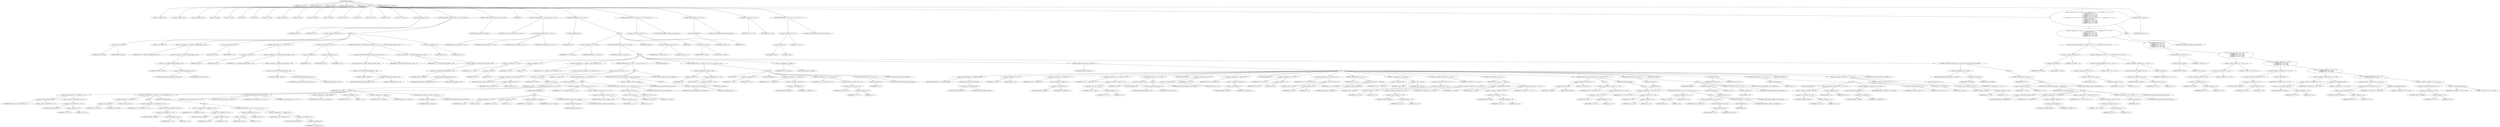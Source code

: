 digraph cache_insert {  
"1000118" [label = "(METHOD,cache_insert)" ]
"1000119" [label = "(PARAM,const char *a1)" ]
"1000120" [label = "(PARAM,_DWORD *a2)" ]
"1000121" [label = "(PARAM,__int64 a3)" ]
"1000122" [label = "(PARAM,unsigned __int64 a4)" ]
"1000123" [label = "(PARAM,int a5)" ]
"1000124" [label = "(BLOCK,,)" ]
"1000125" [label = "(LOCAL,v5: unsigned __int16)" ]
"1000126" [label = "(LOCAL,v8: unsigned __int64)" ]
"1000127" [label = "(LOCAL,v9: unsigned __int64)" ]
"1000128" [label = "(LOCAL,v10: __int64)" ]
"1000129" [label = "(LOCAL,v11: __int64)" ]
"1000130" [label = "(LOCAL,v12: int)" ]
"1000131" [label = "(LOCAL,v13: int)" ]
"1000132" [label = "(LOCAL,v14: __int64)" ]
"1000133" [label = "(LOCAL,v15: _QWORD *)" ]
"1000134" [label = "(LOCAL,v16: __int64)" ]
"1000135" [label = "(LOCAL,v17: _OWORD *)" ]
"1000136" [label = "(LOCAL,v18: __int64)" ]
"1000137" [label = "(LOCAL,v19: __int64 *)" ]
"1000138" [label = "(LOCAL,v21: bool)" ]
"1000139" [label = "(LOCAL,v22: __int64 *)" ]
"1000140" [label = "(LOCAL,v23: char *)" ]
"1000141" [label = "(LOCAL,v25: __int128 [ 4 ])" ]
"1000142" [label = "(<operator>.assignment,v5 = a5)" ]
"1000143" [label = "(IDENTIFIER,v5,v5 = a5)" ]
"1000144" [label = "(IDENTIFIER,a5,v5 = a5)" ]
"1000145" [label = "(CONTROL_STRUCTURE,if ( (a5 & 0x980) != 0 ),if ( (a5 & 0x980) != 0 ))" ]
"1000146" [label = "(<operator>.notEquals,(a5 & 0x980) != 0)" ]
"1000147" [label = "(<operator>.and,a5 & 0x980)" ]
"1000148" [label = "(IDENTIFIER,a5,a5 & 0x980)" ]
"1000149" [label = "(LITERAL,0x980,a5 & 0x980)" ]
"1000150" [label = "(LITERAL,0,(a5 & 0x980) != 0)" ]
"1000151" [label = "(BLOCK,,)" ]
"1000152" [label = "(<operator>.assignment,v8 = *(_QWORD *)(dnsmasq_daemon + 456))" ]
"1000153" [label = "(IDENTIFIER,v8,v8 = *(_QWORD *)(dnsmasq_daemon + 456))" ]
"1000154" [label = "(<operator>.indirection,*(_QWORD *)(dnsmasq_daemon + 456))" ]
"1000155" [label = "(<operator>.cast,(_QWORD *)(dnsmasq_daemon + 456))" ]
"1000156" [label = "(UNKNOWN,_QWORD *,_QWORD *)" ]
"1000157" [label = "(<operator>.addition,dnsmasq_daemon + 456)" ]
"1000158" [label = "(IDENTIFIER,dnsmasq_daemon,dnsmasq_daemon + 456)" ]
"1000159" [label = "(LITERAL,456,dnsmasq_daemon + 456)" ]
"1000160" [label = "(<operator>.assignment,v9 = a4)" ]
"1000161" [label = "(IDENTIFIER,v9,v9 = a4)" ]
"1000162" [label = "(IDENTIFIER,a4,v9 = a4)" ]
"1000163" [label = "(CONTROL_STRUCTURE,if ( v8 < a4 ),if ( v8 < a4 ))" ]
"1000164" [label = "(<operator>.lessThan,v8 < a4)" ]
"1000165" [label = "(IDENTIFIER,v8,v8 < a4)" ]
"1000166" [label = "(IDENTIFIER,a4,v8 < a4)" ]
"1000167" [label = "(<operator>.assignment,v9 = *(_QWORD *)(dnsmasq_daemon + 456))" ]
"1000168" [label = "(IDENTIFIER,v9,v9 = *(_QWORD *)(dnsmasq_daemon + 456))" ]
"1000169" [label = "(<operator>.indirection,*(_QWORD *)(dnsmasq_daemon + 456))" ]
"1000170" [label = "(<operator>.cast,(_QWORD *)(dnsmasq_daemon + 456))" ]
"1000171" [label = "(UNKNOWN,_QWORD *,_QWORD *)" ]
"1000172" [label = "(<operator>.addition,dnsmasq_daemon + 456)" ]
"1000173" [label = "(IDENTIFIER,dnsmasq_daemon,dnsmasq_daemon + 456)" ]
"1000174" [label = "(LITERAL,456,dnsmasq_daemon + 456)" ]
"1000175" [label = "(CONTROL_STRUCTURE,if ( !v8 ),if ( !v8 ))" ]
"1000176" [label = "(<operator>.logicalNot,!v8)" ]
"1000177" [label = "(IDENTIFIER,v8,!v8)" ]
"1000178" [label = "(<operator>.assignment,v9 = a4)" ]
"1000179" [label = "(IDENTIFIER,v9,v9 = a4)" ]
"1000180" [label = "(IDENTIFIER,a4,v9 = a4)" ]
"1000181" [label = "(CONTROL_STRUCTURE,if ( *(_QWORD *)(dnsmasq_daemon + 448) > v9 ),if ( *(_QWORD *)(dnsmasq_daemon + 448) > v9 ))" ]
"1000182" [label = "(<operator>.greaterThan,*(_QWORD *)(dnsmasq_daemon + 448) > v9)" ]
"1000183" [label = "(<operator>.indirection,*(_QWORD *)(dnsmasq_daemon + 448))" ]
"1000184" [label = "(<operator>.cast,(_QWORD *)(dnsmasq_daemon + 448))" ]
"1000185" [label = "(UNKNOWN,_QWORD *,_QWORD *)" ]
"1000186" [label = "(<operator>.addition,dnsmasq_daemon + 448)" ]
"1000187" [label = "(IDENTIFIER,dnsmasq_daemon,dnsmasq_daemon + 448)" ]
"1000188" [label = "(LITERAL,448,dnsmasq_daemon + 448)" ]
"1000189" [label = "(IDENTIFIER,v9,*(_QWORD *)(dnsmasq_daemon + 448) > v9)" ]
"1000190" [label = "(<operator>.assignment,v9 = *(_QWORD *)(dnsmasq_daemon + 448))" ]
"1000191" [label = "(IDENTIFIER,v9,v9 = *(_QWORD *)(dnsmasq_daemon + 448))" ]
"1000192" [label = "(<operator>.indirection,*(_QWORD *)(dnsmasq_daemon + 448))" ]
"1000193" [label = "(<operator>.cast,(_QWORD *)(dnsmasq_daemon + 448))" ]
"1000194" [label = "(UNKNOWN,_QWORD *,_QWORD *)" ]
"1000195" [label = "(<operator>.addition,dnsmasq_daemon + 448)" ]
"1000196" [label = "(IDENTIFIER,dnsmasq_daemon,dnsmasq_daemon + 448)" ]
"1000197" [label = "(LITERAL,448,dnsmasq_daemon + 448)" ]
"1000198" [label = "(<operator>.assignment,a4 = v9)" ]
"1000199" [label = "(IDENTIFIER,a4,a4 = v9)" ]
"1000200" [label = "(IDENTIFIER,v9,a4 = v9)" ]
"1000201" [label = "(CONTROL_STRUCTURE,if ( insert_error ),if ( insert_error ))" ]
"1000202" [label = "(IDENTIFIER,insert_error,if ( insert_error ))" ]
"1000203" [label = "(IDENTIFIER,L,)" ]
"1000204" [label = "(<operator>.assignment,v10 = cache_scan_free(a1, a2, a3, v5))" ]
"1000205" [label = "(IDENTIFIER,v10,v10 = cache_scan_free(a1, a2, a3, v5))" ]
"1000206" [label = "(cache_scan_free,cache_scan_free(a1, a2, a3, v5))" ]
"1000207" [label = "(IDENTIFIER,a1,cache_scan_free(a1, a2, a3, v5))" ]
"1000208" [label = "(IDENTIFIER,a2,cache_scan_free(a1, a2, a3, v5))" ]
"1000209" [label = "(IDENTIFIER,a3,cache_scan_free(a1, a2, a3, v5))" ]
"1000210" [label = "(IDENTIFIER,v5,cache_scan_free(a1, a2, a3, v5))" ]
"1000211" [label = "(CONTROL_STRUCTURE,if ( !v10 ),if ( !v10 ))" ]
"1000212" [label = "(<operator>.logicalNot,!v10)" ]
"1000213" [label = "(IDENTIFIER,v10,!v10)" ]
"1000214" [label = "(BLOCK,,)" ]
"1000215" [label = "(<operator>.assignment,v11 = cache_tail)" ]
"1000216" [label = "(IDENTIFIER,v11,v11 = cache_tail)" ]
"1000217" [label = "(IDENTIFIER,cache_tail,v11 = cache_tail)" ]
"1000218" [label = "(CONTROL_STRUCTURE,if ( cache_tail ),if ( cache_tail ))" ]
"1000219" [label = "(IDENTIFIER,cache_tail,if ( cache_tail ))" ]
"1000220" [label = "(BLOCK,,)" ]
"1000221" [label = "(<operator>.assignment,v12 = v5 & 4)" ]
"1000222" [label = "(IDENTIFIER,v12,v12 = v5 & 4)" ]
"1000223" [label = "(<operator>.and,v5 & 4)" ]
"1000224" [label = "(IDENTIFIER,v5,v5 & 4)" ]
"1000225" [label = "(LITERAL,4,v5 & 4)" ]
"1000226" [label = "(<operator>.assignment,v13 = 0)" ]
"1000227" [label = "(IDENTIFIER,v13,v13 = 0)" ]
"1000228" [label = "(LITERAL,0,v13 = 0)" ]
"1000229" [label = "(<operator>.assignment,v14 = *(unsigned __int16 *)(cache_tail + 52))" ]
"1000230" [label = "(IDENTIFIER,v14,v14 = *(unsigned __int16 *)(cache_tail + 52))" ]
"1000231" [label = "(<operator>.indirection,*(unsigned __int16 *)(cache_tail + 52))" ]
"1000232" [label = "(<operator>.cast,(unsigned __int16 *)(cache_tail + 52))" ]
"1000233" [label = "(UNKNOWN,unsigned __int16 *,unsigned __int16 *)" ]
"1000234" [label = "(<operator>.addition,cache_tail + 52)" ]
"1000235" [label = "(IDENTIFIER,cache_tail,cache_tail + 52)" ]
"1000236" [label = "(LITERAL,52,cache_tail + 52)" ]
"1000237" [label = "(CONTROL_STRUCTURE,if ( (v14 & 0xC) != 0 ),if ( (v14 & 0xC) != 0 ))" ]
"1000238" [label = "(<operator>.notEquals,(v14 & 0xC) != 0)" ]
"1000239" [label = "(<operator>.and,v14 & 0xC)" ]
"1000240" [label = "(IDENTIFIER,v14,v14 & 0xC)" ]
"1000241" [label = "(LITERAL,0xC,v14 & 0xC)" ]
"1000242" [label = "(LITERAL,0,(v14 & 0xC) != 0)" ]
"1000243" [label = "(BLOCK,,)" ]
"1000244" [label = "(CONTROL_STRUCTURE,while ( !v13 ),while ( !v13 ))" ]
"1000245" [label = "(<operator>.logicalNot,!v13)" ]
"1000246" [label = "(IDENTIFIER,v13,!v13)" ]
"1000247" [label = "(BLOCK,,)" ]
"1000248" [label = "(CONTROL_STRUCTURE,if ( v12 ),if ( v12 ))" ]
"1000249" [label = "(IDENTIFIER,v12,if ( v12 ))" ]
"1000250" [label = "(BLOCK,,)" ]
"1000251" [label = "(<operator>.assignment,v25[0] = *(_OWORD *)(v11 + 24))" ]
"1000252" [label = "(<operator>.indirectIndexAccess,v25[0])" ]
"1000253" [label = "(IDENTIFIER,v25,v25[0] = *(_OWORD *)(v11 + 24))" ]
"1000254" [label = "(LITERAL,0,v25[0] = *(_OWORD *)(v11 + 24))" ]
"1000255" [label = "(<operator>.indirection,*(_OWORD *)(v11 + 24))" ]
"1000256" [label = "(<operator>.cast,(_OWORD *)(v11 + 24))" ]
"1000257" [label = "(UNKNOWN,_OWORD *,_OWORD *)" ]
"1000258" [label = "(<operator>.addition,v11 + 24)" ]
"1000259" [label = "(IDENTIFIER,v11,v11 + 24)" ]
"1000260" [label = "(LITERAL,24,v11 + 24)" ]
"1000261" [label = "(CONTROL_STRUCTURE,if ( (v14 & 0x200) != 0 ),if ( (v14 & 0x200) != 0 ))" ]
"1000262" [label = "(<operator>.notEquals,(v14 & 0x200) != 0)" ]
"1000263" [label = "(<operator>.and,v14 & 0x200)" ]
"1000264" [label = "(IDENTIFIER,v14,v14 & 0x200)" ]
"1000265" [label = "(LITERAL,0x200,v14 & 0x200)" ]
"1000266" [label = "(LITERAL,0,(v14 & 0x200) != 0)" ]
"1000267" [label = "(BLOCK,,)" ]
"1000268" [label = "(<operator>.assignment,v15 = *(_QWORD **)(v11 + 56))" ]
"1000269" [label = "(IDENTIFIER,v15,v15 = *(_QWORD **)(v11 + 56))" ]
"1000270" [label = "(<operator>.indirection,*(_QWORD **)(v11 + 56))" ]
"1000271" [label = "(<operator>.cast,(_QWORD **)(v11 + 56))" ]
"1000272" [label = "(UNKNOWN,_QWORD **,_QWORD **)" ]
"1000273" [label = "(<operator>.addition,v11 + 56)" ]
"1000274" [label = "(IDENTIFIER,v11,v11 + 56)" ]
"1000275" [label = "(LITERAL,56,v11 + 56)" ]
"1000276" [label = "(CONTROL_STRUCTURE,else,else)" ]
"1000277" [label = "(BLOCK,,)" ]
"1000278" [label = "(<operator>.assignment,v15 = (_QWORD *)(v11 + 56))" ]
"1000279" [label = "(IDENTIFIER,v15,v15 = (_QWORD *)(v11 + 56))" ]
"1000280" [label = "(<operator>.cast,(_QWORD *)(v11 + 56))" ]
"1000281" [label = "(UNKNOWN,_QWORD *,_QWORD *)" ]
"1000282" [label = "(<operator>.addition,v11 + 56)" ]
"1000283" [label = "(IDENTIFIER,v11,v11 + 56)" ]
"1000284" [label = "(LITERAL,56,v11 + 56)" ]
"1000285" [label = "(CONTROL_STRUCTURE,if ( (v14 & 2) != 0 ),if ( (v14 & 2) != 0 ))" ]
"1000286" [label = "(<operator>.notEquals,(v14 & 2) != 0)" ]
"1000287" [label = "(<operator>.and,v14 & 2)" ]
"1000288" [label = "(IDENTIFIER,v14,v14 & 2)" ]
"1000289" [label = "(LITERAL,2,v14 & 2)" ]
"1000290" [label = "(LITERAL,0,(v14 & 2) != 0)" ]
"1000291" [label = "(<operator>.assignment,v15 = (_QWORD *)*v15)" ]
"1000292" [label = "(IDENTIFIER,v15,v15 = (_QWORD *)*v15)" ]
"1000293" [label = "(<operator>.cast,(_QWORD *)*v15)" ]
"1000294" [label = "(UNKNOWN,_QWORD *,_QWORD *)" ]
"1000295" [label = "(<operator>.indirection,*v15)" ]
"1000296" [label = "(IDENTIFIER,v15,(_QWORD *)*v15)" ]
"1000297" [label = "(cache_scan_free,cache_scan_free(v15, v25, a3, v14))" ]
"1000298" [label = "(IDENTIFIER,v15,cache_scan_free(v15, v25, a3, v14))" ]
"1000299" [label = "(IDENTIFIER,v25,cache_scan_free(v15, v25, a3, v14))" ]
"1000300" [label = "(IDENTIFIER,a3,cache_scan_free(v15, v25, a3, v14))" ]
"1000301" [label = "(IDENTIFIER,v14,cache_scan_free(v15, v25, a3, v14))" ]
"1000302" [label = "(<operator>.preIncrement,++cache_live_freed)" ]
"1000303" [label = "(IDENTIFIER,cache_live_freed,++cache_live_freed)" ]
"1000304" [label = "(<operator>.assignment,v13 = 1)" ]
"1000305" [label = "(IDENTIFIER,v13,v13 = 1)" ]
"1000306" [label = "(LITERAL,1,v13 = 1)" ]
"1000307" [label = "(<operator>.assignment,v11 = cache_tail)" ]
"1000308" [label = "(IDENTIFIER,v11,v11 = cache_tail)" ]
"1000309" [label = "(IDENTIFIER,cache_tail,v11 = cache_tail)" ]
"1000310" [label = "(CONTROL_STRUCTURE,if ( !cache_tail ),if ( !cache_tail ))" ]
"1000311" [label = "(<operator>.logicalNot,!cache_tail)" ]
"1000312" [label = "(IDENTIFIER,cache_tail,!cache_tail)" ]
"1000313" [label = "(CONTROL_STRUCTURE,goto LABEL_44;,goto LABEL_44;)" ]
"1000314" [label = "(CONTROL_STRUCTURE,else,else)" ]
"1000315" [label = "(BLOCK,,)" ]
"1000316" [label = "(<operator>.assignment,v13 = 0)" ]
"1000317" [label = "(IDENTIFIER,v13,v13 = 0)" ]
"1000318" [label = "(LITERAL,0,v13 = 0)" ]
"1000319" [label = "(<operator>.assignment,v12 = 1)" ]
"1000320" [label = "(IDENTIFIER,v12,v12 = 1)" ]
"1000321" [label = "(LITERAL,1,v12 = 1)" ]
"1000322" [label = "(<operator>.assignment,v11 = cache_tail)" ]
"1000323" [label = "(IDENTIFIER,v11,v11 = cache_tail)" ]
"1000324" [label = "(IDENTIFIER,cache_tail,v11 = cache_tail)" ]
"1000325" [label = "(CONTROL_STRUCTURE,if ( !cache_tail ),if ( !cache_tail ))" ]
"1000326" [label = "(<operator>.logicalNot,!cache_tail)" ]
"1000327" [label = "(IDENTIFIER,cache_tail,!cache_tail)" ]
"1000328" [label = "(CONTROL_STRUCTURE,goto LABEL_44;,goto LABEL_44;)" ]
"1000329" [label = "(<operator>.assignment,v14 = *(unsigned __int16 *)(v11 + 52))" ]
"1000330" [label = "(IDENTIFIER,v14,v14 = *(unsigned __int16 *)(v11 + 52))" ]
"1000331" [label = "(<operator>.indirection,*(unsigned __int16 *)(v11 + 52))" ]
"1000332" [label = "(<operator>.cast,(unsigned __int16 *)(v11 + 52))" ]
"1000333" [label = "(UNKNOWN,unsigned __int16 *,unsigned __int16 *)" ]
"1000334" [label = "(<operator>.addition,v11 + 52)" ]
"1000335" [label = "(IDENTIFIER,v11,v11 + 52)" ]
"1000336" [label = "(LITERAL,52,v11 + 52)" ]
"1000337" [label = "(CONTROL_STRUCTURE,if ( (v14 & 0xC) == 0 ),if ( (v14 & 0xC) == 0 ))" ]
"1000338" [label = "(<operator>.equals,(v14 & 0xC) == 0)" ]
"1000339" [label = "(<operator>.and,v14 & 0xC)" ]
"1000340" [label = "(IDENTIFIER,v14,v14 & 0xC)" ]
"1000341" [label = "(LITERAL,0xC,v14 & 0xC)" ]
"1000342" [label = "(LITERAL,0,(v14 & 0xC) == 0)" ]
"1000343" [label = "(CONTROL_STRUCTURE,goto LABEL_37;,goto LABEL_37;)" ]
"1000344" [label = "(CONTROL_STRUCTURE,if ( !cache_insert_warned ),if ( !cache_insert_warned ))" ]
"1000345" [label = "(<operator>.logicalNot,!cache_insert_warned)" ]
"1000346" [label = "(IDENTIFIER,cache_insert_warned,!cache_insert_warned)" ]
"1000347" [label = "(BLOCK,,)" ]
"1000348" [label = "(<operator>.assignment,cache_insert_warned = 1)" ]
"1000349" [label = "(IDENTIFIER,cache_insert_warned,cache_insert_warned = 1)" ]
"1000350" [label = "(LITERAL,1,cache_insert_warned = 1)" ]
"1000351" [label = "(CONTROL_STRUCTURE,goto LABEL_44;,goto LABEL_44;)" ]
"1000352" [label = "(JUMP_TARGET,LABEL_37)" ]
"1000353" [label = "(CONTROL_STRUCTURE,if ( !a1 || strlen(a1) < 0x32 ),if ( !a1 || strlen(a1) < 0x32 ))" ]
"1000354" [label = "(<operator>.logicalOr,!a1 || strlen(a1) < 0x32)" ]
"1000355" [label = "(<operator>.logicalNot,!a1)" ]
"1000356" [label = "(IDENTIFIER,a1,!a1)" ]
"1000357" [label = "(<operator>.lessThan,strlen(a1) < 0x32)" ]
"1000358" [label = "(strlen,strlen(a1))" ]
"1000359" [label = "(IDENTIFIER,a1,strlen(a1))" ]
"1000360" [label = "(LITERAL,0x32,strlen(a1) < 0x32)" ]
"1000361" [label = "(BLOCK,,)" ]
"1000362" [label = "(IDENTIFIER,L,)" ]
"1000363" [label = "(<operator>.assignment,v17 = a2)" ]
"1000364" [label = "(IDENTIFIER,v17,v17 = a2)" ]
"1000365" [label = "(IDENTIFIER,a2,v17 = a2)" ]
"1000366" [label = "(JUMP_TARGET,LABEL_48)" ]
"1000367" [label = "(<operator>.assignment,v18 = *(_QWORD *)v11)" ]
"1000368" [label = "(IDENTIFIER,v18,v18 = *(_QWORD *)v11)" ]
"1000369" [label = "(<operator>.indirection,*(_QWORD *)v11)" ]
"1000370" [label = "(<operator>.cast,(_QWORD *)v11)" ]
"1000371" [label = "(UNKNOWN,_QWORD *,_QWORD *)" ]
"1000372" [label = "(IDENTIFIER,v11,(_QWORD *)v11)" ]
"1000373" [label = "(<operator>.assignment,v19 = *(__int64 **)(v11 + 8))" ]
"1000374" [label = "(IDENTIFIER,v19,v19 = *(__int64 **)(v11 + 8))" ]
"1000375" [label = "(<operator>.indirection,*(__int64 **)(v11 + 8))" ]
"1000376" [label = "(<operator>.cast,(__int64 **)(v11 + 8))" ]
"1000377" [label = "(UNKNOWN,__int64 **,__int64 **)" ]
"1000378" [label = "(<operator>.addition,v11 + 8)" ]
"1000379" [label = "(IDENTIFIER,v11,v11 + 8)" ]
"1000380" [label = "(LITERAL,8,v11 + 8)" ]
"1000381" [label = "(CONTROL_STRUCTURE,if ( !v19 ),if ( !v19 ))" ]
"1000382" [label = "(<operator>.logicalNot,!v19)" ]
"1000383" [label = "(IDENTIFIER,v19,!v19)" ]
"1000384" [label = "(CONTROL_STRUCTURE,goto LABEL_41;,goto LABEL_41;)" ]
"1000385" [label = "(CONTROL_STRUCTURE,goto LABEL_49;,goto LABEL_49;)" ]
"1000386" [label = "(<operator>.assignment,v16 = big_free)" ]
"1000387" [label = "(IDENTIFIER,v16,v16 = big_free)" ]
"1000388" [label = "(IDENTIFIER,big_free,v16 = big_free)" ]
"1000389" [label = "(CONTROL_STRUCTURE,if ( big_free ),if ( big_free ))" ]
"1000390" [label = "(IDENTIFIER,big_free,if ( big_free ))" ]
"1000391" [label = "(BLOCK,,)" ]
"1000392" [label = "(<operator>.assignment,big_free = *(_QWORD *)big_free)" ]
"1000393" [label = "(IDENTIFIER,big_free,big_free = *(_QWORD *)big_free)" ]
"1000394" [label = "(<operator>.indirection,*(_QWORD *)big_free)" ]
"1000395" [label = "(<operator>.cast,(_QWORD *)big_free)" ]
"1000396" [label = "(UNKNOWN,_QWORD *,_QWORD *)" ]
"1000397" [label = "(IDENTIFIER,big_free,(_QWORD *)big_free)" ]
"1000398" [label = "(<operator>.assignment,v17 = a2)" ]
"1000399" [label = "(IDENTIFIER,v17,v17 = a2)" ]
"1000400" [label = "(IDENTIFIER,a2,v17 = a2)" ]
"1000401" [label = "(<operator>.assignment,v18 = *(_QWORD *)v11)" ]
"1000402" [label = "(IDENTIFIER,v18,v18 = *(_QWORD *)v11)" ]
"1000403" [label = "(<operator>.indirection,*(_QWORD *)v11)" ]
"1000404" [label = "(<operator>.cast,(_QWORD *)v11)" ]
"1000405" [label = "(UNKNOWN,_QWORD *,_QWORD *)" ]
"1000406" [label = "(IDENTIFIER,v11,(_QWORD *)v11)" ]
"1000407" [label = "(<operator>.assignment,v19 = *(__int64 **)(v11 + 8))" ]
"1000408" [label = "(IDENTIFIER,v19,v19 = *(__int64 **)(v11 + 8))" ]
"1000409" [label = "(<operator>.indirection,*(__int64 **)(v11 + 8))" ]
"1000410" [label = "(<operator>.cast,(__int64 **)(v11 + 8))" ]
"1000411" [label = "(UNKNOWN,__int64 **,__int64 **)" ]
"1000412" [label = "(<operator>.addition,v11 + 8)" ]
"1000413" [label = "(IDENTIFIER,v11,v11 + 8)" ]
"1000414" [label = "(LITERAL,8,v11 + 8)" ]
"1000415" [label = "(CONTROL_STRUCTURE,if ( !v19 ),if ( !v19 ))" ]
"1000416" [label = "(<operator>.logicalNot,!v19)" ]
"1000417" [label = "(IDENTIFIER,v19,!v19)" ]
"1000418" [label = "(BLOCK,,)" ]
"1000419" [label = "(JUMP_TARGET,LABEL_41)" ]
"1000420" [label = "(<operator>.assignment,cache_head = v18)" ]
"1000421" [label = "(IDENTIFIER,cache_head,cache_head = v18)" ]
"1000422" [label = "(IDENTIFIER,v18,cache_head = v18)" ]
"1000423" [label = "(CONTROL_STRUCTURE,goto LABEL_50;,goto LABEL_50;)" ]
"1000424" [label = "(JUMP_TARGET,LABEL_49)" ]
"1000425" [label = "(<operator>.assignment,*v19 = v18)" ]
"1000426" [label = "(<operator>.indirection,*v19)" ]
"1000427" [label = "(IDENTIFIER,v19,*v19 = v18)" ]
"1000428" [label = "(IDENTIFIER,v18,*v19 = v18)" ]
"1000429" [label = "(<operator>.assignment,v18 = *(_QWORD *)v11)" ]
"1000430" [label = "(IDENTIFIER,v18,v18 = *(_QWORD *)v11)" ]
"1000431" [label = "(<operator>.indirection,*(_QWORD *)v11)" ]
"1000432" [label = "(<operator>.cast,(_QWORD *)v11)" ]
"1000433" [label = "(UNKNOWN,_QWORD *,_QWORD *)" ]
"1000434" [label = "(IDENTIFIER,v11,(_QWORD *)v11)" ]
"1000435" [label = "(JUMP_TARGET,LABEL_50)" ]
"1000436" [label = "(<operator>.assignment,v21 = v18 == 0)" ]
"1000437" [label = "(IDENTIFIER,v21,v21 = v18 == 0)" ]
"1000438" [label = "(<operator>.equals,v18 == 0)" ]
"1000439" [label = "(IDENTIFIER,v18,v18 == 0)" ]
"1000440" [label = "(LITERAL,0,v18 == 0)" ]
"1000441" [label = "(<operator>.assignment,v22 = (__int64 *)(v18 + 8))" ]
"1000442" [label = "(IDENTIFIER,v22,v22 = (__int64 *)(v18 + 8))" ]
"1000443" [label = "(<operator>.cast,(__int64 *)(v18 + 8))" ]
"1000444" [label = "(UNKNOWN,__int64 *,__int64 *)" ]
"1000445" [label = "(<operator>.addition,v18 + 8)" ]
"1000446" [label = "(IDENTIFIER,v18,v18 + 8)" ]
"1000447" [label = "(LITERAL,8,v18 + 8)" ]
"1000448" [label = "(CONTROL_STRUCTURE,if ( v21 ),if ( v21 ))" ]
"1000449" [label = "(IDENTIFIER,v21,if ( v21 ))" ]
"1000450" [label = "(<operator>.assignment,v22 = &cache_tail)" ]
"1000451" [label = "(IDENTIFIER,v22,v22 = &cache_tail)" ]
"1000452" [label = "(<operator>.addressOf,&cache_tail)" ]
"1000453" [label = "(IDENTIFIER,cache_tail,v22 = &cache_tail)" ]
"1000454" [label = "(<operator>.assignment,*v22 = (__int64)v19)" ]
"1000455" [label = "(<operator>.indirection,*v22)" ]
"1000456" [label = "(IDENTIFIER,v22,*v22 = (__int64)v19)" ]
"1000457" [label = "(<operator>.cast,(__int64)v19)" ]
"1000458" [label = "(UNKNOWN,__int64,__int64)" ]
"1000459" [label = "(IDENTIFIER,v19,(__int64)v19)" ]
"1000460" [label = "(<operator>.assignment,*(_WORD *)(v11 + 52) = v5)" ]
"1000461" [label = "(<operator>.indirection,*(_WORD *)(v11 + 52))" ]
"1000462" [label = "(<operator>.cast,(_WORD *)(v11 + 52))" ]
"1000463" [label = "(UNKNOWN,_WORD *,_WORD *)" ]
"1000464" [label = "(<operator>.addition,v11 + 52)" ]
"1000465" [label = "(IDENTIFIER,v11,v11 + 52)" ]
"1000466" [label = "(LITERAL,52,v11 + 52)" ]
"1000467" [label = "(IDENTIFIER,v5,*(_WORD *)(v11 + 52) = v5)" ]
"1000468" [label = "(CONTROL_STRUCTURE,if ( v16 ),if ( v16 ))" ]
"1000469" [label = "(IDENTIFIER,v16,if ( v16 ))" ]
"1000470" [label = "(BLOCK,,)" ]
"1000471" [label = "(<operator>.assignment,*(_QWORD *)(v11 + 56) = v16)" ]
"1000472" [label = "(<operator>.indirection,*(_QWORD *)(v11 + 56))" ]
"1000473" [label = "(<operator>.cast,(_QWORD *)(v11 + 56))" ]
"1000474" [label = "(UNKNOWN,_QWORD *,_QWORD *)" ]
"1000475" [label = "(<operator>.addition,v11 + 56)" ]
"1000476" [label = "(IDENTIFIER,v11,v11 + 56)" ]
"1000477" [label = "(LITERAL,56,v11 + 56)" ]
"1000478" [label = "(IDENTIFIER,v16,*(_QWORD *)(v11 + 56) = v16)" ]
"1000479" [label = "(<operators>.assignmentOr,v5 |= 0x200u)" ]
"1000480" [label = "(IDENTIFIER,v5,v5 |= 0x200u)" ]
"1000481" [label = "(LITERAL,0x200u,v5 |= 0x200u)" ]
"1000482" [label = "(<operator>.assignment,*(_WORD *)(v11 + 52) = v5)" ]
"1000483" [label = "(<operator>.indirection,*(_WORD *)(v11 + 52))" ]
"1000484" [label = "(<operator>.cast,(_WORD *)(v11 + 52))" ]
"1000485" [label = "(UNKNOWN,_WORD *,_WORD *)" ]
"1000486" [label = "(<operator>.addition,v11 + 52)" ]
"1000487" [label = "(IDENTIFIER,v11,v11 + 52)" ]
"1000488" [label = "(LITERAL,52,v11 + 52)" ]
"1000489" [label = "(IDENTIFIER,v5,*(_WORD *)(v11 + 52) = v5)" ]
"1000490" [label = "(CONTROL_STRUCTURE,if ( (v5 & 0x200) != 0 ),if ( (v5 & 0x200) != 0 ))" ]
"1000491" [label = "(<operator>.notEquals,(v5 & 0x200) != 0)" ]
"1000492" [label = "(<operator>.and,v5 & 0x200)" ]
"1000493" [label = "(IDENTIFIER,v5,v5 & 0x200)" ]
"1000494" [label = "(LITERAL,0x200,v5 & 0x200)" ]
"1000495" [label = "(LITERAL,0,(v5 & 0x200) != 0)" ]
"1000496" [label = "(BLOCK,,)" ]
"1000497" [label = "(<operator>.assignment,v23 = *(char **)(v11 + 56))" ]
"1000498" [label = "(IDENTIFIER,v23,v23 = *(char **)(v11 + 56))" ]
"1000499" [label = "(<operator>.indirection,*(char **)(v11 + 56))" ]
"1000500" [label = "(<operator>.cast,(char **)(v11 + 56))" ]
"1000501" [label = "(UNKNOWN,char **,char **)" ]
"1000502" [label = "(<operator>.addition,v11 + 56)" ]
"1000503" [label = "(IDENTIFIER,v11,v11 + 56)" ]
"1000504" [label = "(LITERAL,56,v11 + 56)" ]
"1000505" [label = "(CONTROL_STRUCTURE,else,else)" ]
"1000506" [label = "(BLOCK,,)" ]
"1000507" [label = "(<operator>.assignment,v23 = (char *)(v11 + 56))" ]
"1000508" [label = "(IDENTIFIER,v23,v23 = (char *)(v11 + 56))" ]
"1000509" [label = "(<operator>.cast,(char *)(v11 + 56))" ]
"1000510" [label = "(UNKNOWN,char *,char *)" ]
"1000511" [label = "(<operator>.addition,v11 + 56)" ]
"1000512" [label = "(IDENTIFIER,v11,v11 + 56)" ]
"1000513" [label = "(LITERAL,56,v11 + 56)" ]
"1000514" [label = "(CONTROL_STRUCTURE,if ( (v5 & 2) != 0 ),if ( (v5 & 2) != 0 ))" ]
"1000515" [label = "(<operator>.notEquals,(v5 & 2) != 0)" ]
"1000516" [label = "(<operator>.and,v5 & 2)" ]
"1000517" [label = "(IDENTIFIER,v5,v5 & 2)" ]
"1000518" [label = "(LITERAL,2,v5 & 2)" ]
"1000519" [label = "(LITERAL,0,(v5 & 2) != 0)" ]
"1000520" [label = "(BLOCK,,)" ]
"1000521" [label = "(<operator>.assignment,v23 = *(char **)v23)" ]
"1000522" [label = "(IDENTIFIER,v23,v23 = *(char **)v23)" ]
"1000523" [label = "(<operator>.indirection,*(char **)v23)" ]
"1000524" [label = "(<operator>.cast,(char **)v23)" ]
"1000525" [label = "(UNKNOWN,char **,char **)" ]
"1000526" [label = "(IDENTIFIER,v23,(char **)v23)" ]
"1000527" [label = "(CONTROL_STRUCTURE,if ( !a1 ),if ( !a1 ))" ]
"1000528" [label = "(<operator>.logicalNot,!a1)" ]
"1000529" [label = "(IDENTIFIER,a1,!a1)" ]
"1000530" [label = "(CONTROL_STRUCTURE,goto LABEL_57;,goto LABEL_57;)" ]
"1000531" [label = "(CONTROL_STRUCTURE,goto LABEL_61;,goto LABEL_61;)" ]
"1000532" [label = "(CONTROL_STRUCTURE,if ( !a1 ),if ( !a1 ))" ]
"1000533" [label = "(<operator>.logicalNot,!a1)" ]
"1000534" [label = "(IDENTIFIER,a1,!a1)" ]
"1000535" [label = "(BLOCK,,)" ]
"1000536" [label = "(JUMP_TARGET,LABEL_57)" ]
"1000537" [label = "(<operator>.assignment,*v23 = 0)" ]
"1000538" [label = "(<operator>.indirection,*v23)" ]
"1000539" [label = "(IDENTIFIER,v23,*v23 = 0)" ]
"1000540" [label = "(LITERAL,0,*v23 = 0)" ]
"1000541" [label = "(CONTROL_STRUCTURE,if ( !v17 ),if ( !v17 ))" ]
"1000542" [label = "(<operator>.logicalNot,!v17)" ]
"1000543" [label = "(IDENTIFIER,v17,!v17)" ]
"1000544" [label = "(CONTROL_STRUCTURE,goto LABEL_63;,goto LABEL_63;)" ]
"1000545" [label = "(CONTROL_STRUCTURE,goto LABEL_62;,goto LABEL_62;)" ]
"1000546" [label = "(JUMP_TARGET,LABEL_61)" ]
"1000547" [label = "(strcpy,strcpy(v23, a1))" ]
"1000548" [label = "(IDENTIFIER,v23,strcpy(v23, a1))" ]
"1000549" [label = "(IDENTIFIER,a1,strcpy(v23, a1))" ]
"1000550" [label = "(CONTROL_STRUCTURE,if ( !v17 ),if ( !v17 ))" ]
"1000551" [label = "(<operator>.logicalNot,!v17)" ]
"1000552" [label = "(IDENTIFIER,v17,!v17)" ]
"1000553" [label = "(BLOCK,,)" ]
"1000554" [label = "(JUMP_TARGET,LABEL_63)" ]
"1000555" [label = "(<operator>.assignment,*(_QWORD *)(v11 + 40) = a3 + a4)" ]
"1000556" [label = "(<operator>.indirection,*(_QWORD *)(v11 + 40))" ]
"1000557" [label = "(<operator>.cast,(_QWORD *)(v11 + 40))" ]
"1000558" [label = "(UNKNOWN,_QWORD *,_QWORD *)" ]
"1000559" [label = "(<operator>.addition,v11 + 40)" ]
"1000560" [label = "(IDENTIFIER,v11,v11 + 40)" ]
"1000561" [label = "(LITERAL,40,v11 + 40)" ]
"1000562" [label = "(<operator>.addition,a3 + a4)" ]
"1000563" [label = "(IDENTIFIER,a3,a3 + a4)" ]
"1000564" [label = "(IDENTIFIER,a4,a3 + a4)" ]
"1000565" [label = "(<operator>.assignment,*(_QWORD *)v11 = new_chain)" ]
"1000566" [label = "(<operator>.indirection,*(_QWORD *)v11)" ]
"1000567" [label = "(<operator>.cast,(_QWORD *)v11)" ]
"1000568" [label = "(UNKNOWN,_QWORD *,_QWORD *)" ]
"1000569" [label = "(IDENTIFIER,v11,(_QWORD *)v11)" ]
"1000570" [label = "(IDENTIFIER,new_chain,*(_QWORD *)v11 = new_chain)" ]
"1000571" [label = "(<operator>.assignment,new_chain = v11)" ]
"1000572" [label = "(IDENTIFIER,new_chain,new_chain = v11)" ]
"1000573" [label = "(IDENTIFIER,v11,new_chain = v11)" ]
"1000574" [label = "(RETURN,return v11;,return v11;)" ]
"1000575" [label = "(IDENTIFIER,v11,return v11;)" ]
"1000576" [label = "(JUMP_TARGET,LABEL_62)" ]
"1000577" [label = "(<operator>.assignment,*(_OWORD *)(v11 + 24) = *v17)" ]
"1000578" [label = "(<operator>.indirection,*(_OWORD *)(v11 + 24))" ]
"1000579" [label = "(<operator>.cast,(_OWORD *)(v11 + 24))" ]
"1000580" [label = "(UNKNOWN,_OWORD *,_OWORD *)" ]
"1000581" [label = "(<operator>.addition,v11 + 24)" ]
"1000582" [label = "(IDENTIFIER,v11,v11 + 24)" ]
"1000583" [label = "(LITERAL,24,v11 + 24)" ]
"1000584" [label = "(<operator>.indirection,*v17)" ]
"1000585" [label = "(IDENTIFIER,v17,*(_OWORD *)(v11 + 24) = *v17)" ]
"1000586" [label = "(CONTROL_STRUCTURE,goto LABEL_63;,goto LABEL_63;)" ]
"1000587" [label = "(CONTROL_STRUCTURE,if ( bignames_left | v5 & 0x5000 ),if ( bignames_left | v5 & 0x5000 ))" ]
"1000588" [label = "(<operator>.or,bignames_left | v5 & 0x5000)" ]
"1000589" [label = "(IDENTIFIER,bignames_left,bignames_left | v5 & 0x5000)" ]
"1000590" [label = "(<operator>.and,v5 & 0x5000)" ]
"1000591" [label = "(IDENTIFIER,v5,v5 & 0x5000)" ]
"1000592" [label = "(LITERAL,0x5000,v5 & 0x5000)" ]
"1000593" [label = "(BLOCK,,)" ]
"1000594" [label = "(CONTROL_STRUCTURE,if ( v16 ),if ( v16 ))" ]
"1000595" [label = "(IDENTIFIER,v16,if ( v16 ))" ]
"1000596" [label = "(BLOCK,,)" ]
"1000597" [label = "(<operator>.assignment,v17 = a2)" ]
"1000598" [label = "(IDENTIFIER,v17,v17 = a2)" ]
"1000599" [label = "(IDENTIFIER,a2,v17 = a2)" ]
"1000600" [label = "(CONTROL_STRUCTURE,if ( bignames_left ),if ( bignames_left ))" ]
"1000601" [label = "(IDENTIFIER,bignames_left,if ( bignames_left ))" ]
"1000602" [label = "(BLOCK,,)" ]
"1000603" [label = "(<operator>.preDecrement,--bignames_left)" ]
"1000604" [label = "(IDENTIFIER,bignames_left,--bignames_left)" ]
"1000605" [label = "(<operator>.assignment,v18 = *(_QWORD *)v11)" ]
"1000606" [label = "(IDENTIFIER,v18,v18 = *(_QWORD *)v11)" ]
"1000607" [label = "(<operator>.indirection,*(_QWORD *)v11)" ]
"1000608" [label = "(<operator>.cast,(_QWORD *)v11)" ]
"1000609" [label = "(UNKNOWN,_QWORD *,_QWORD *)" ]
"1000610" [label = "(IDENTIFIER,v11,(_QWORD *)v11)" ]
"1000611" [label = "(<operator>.assignment,v19 = *(__int64 **)(v11 + 8))" ]
"1000612" [label = "(IDENTIFIER,v19,v19 = *(__int64 **)(v11 + 8))" ]
"1000613" [label = "(<operator>.indirection,*(__int64 **)(v11 + 8))" ]
"1000614" [label = "(<operator>.cast,(__int64 **)(v11 + 8))" ]
"1000615" [label = "(UNKNOWN,__int64 **,__int64 **)" ]
"1000616" [label = "(<operator>.addition,v11 + 8)" ]
"1000617" [label = "(IDENTIFIER,v11,v11 + 8)" ]
"1000618" [label = "(LITERAL,8,v11 + 8)" ]
"1000619" [label = "(CONTROL_STRUCTURE,if ( !v19 ),if ( !v19 ))" ]
"1000620" [label = "(<operator>.logicalNot,!v19)" ]
"1000621" [label = "(IDENTIFIER,v19,!v19)" ]
"1000622" [label = "(CONTROL_STRUCTURE,goto LABEL_41;,goto LABEL_41;)" ]
"1000623" [label = "(CONTROL_STRUCTURE,goto LABEL_49;,goto LABEL_49;)" ]
"1000624" [label = "(CONTROL_STRUCTURE,goto LABEL_48;,goto LABEL_48;)" ]
"1000625" [label = "(JUMP_TARGET,LABEL_44)" ]
"1000626" [label = "(<operator>.assignment,insert_error = 1)" ]
"1000627" [label = "(IDENTIFIER,insert_error,insert_error = 1)" ]
"1000628" [label = "(LITERAL,1,insert_error = 1)" ]
"1000629" [label = "(IDENTIFIER,L,)" ]
"1000630" [label = "(CONTROL_STRUCTURE,if ( (v5 & 0x180) == 0 ),if ( (v5 & 0x180) == 0 ))" ]
"1000631" [label = "(<operator>.equals,(v5 & 0x180) == 0)" ]
"1000632" [label = "(<operator>.and,v5 & 0x180)" ]
"1000633" [label = "(IDENTIFIER,v5,v5 & 0x180)" ]
"1000634" [label = "(LITERAL,0x180,v5 & 0x180)" ]
"1000635" [label = "(LITERAL,0,(v5 & 0x180) == 0)" ]
"1000636" [label = "(CONTROL_STRUCTURE,goto LABEL_44;,goto LABEL_44;)" ]
"1000637" [label = "(CONTROL_STRUCTURE,if ( !a2 ),if ( !a2 ))" ]
"1000638" [label = "(<operator>.logicalNot,!a2)" ]
"1000639" [label = "(IDENTIFIER,a2,!a2)" ]
"1000640" [label = "(CONTROL_STRUCTURE,goto LABEL_44;,goto LABEL_44;)" ]
"1000641" [label = "(<operator>.assignment,v11 = v10)" ]
"1000642" [label = "(IDENTIFIER,v11,v11 = v10)" ]
"1000643" [label = "(IDENTIFIER,v10,v11 = v10)" ]
"1000644" [label = "(CONTROL_STRUCTURE,if ( (v5 & 8) == 0 ),if ( (v5 & 8) == 0 ))" ]
"1000645" [label = "(<operator>.equals,(v5 & 8) == 0)" ]
"1000646" [label = "(<operator>.and,v5 & 8)" ]
"1000647" [label = "(IDENTIFIER,v5,v5 & 8)" ]
"1000648" [label = "(LITERAL,8,v5 & 8)" ]
"1000649" [label = "(LITERAL,0,(v5 & 8) == 0)" ]
"1000650" [label = "(CONTROL_STRUCTURE,goto LABEL_44;,goto LABEL_44;)" ]
"1000651" [label = "(CONTROL_STRUCTURE,if ( ((v5 & 0x80u) == 0 || *(char *)(v10 + 52) >= 0 || *(_DWORD *)(v10 + 24) != *a2)\n    && ((v5 & 0x100) == 0\n     || (*(_BYTE *)(v10 + 53) & 1) == 0\n     || *(_DWORD *)(v10 + 24) != *a2\n     || *(_DWORD *)(v10 + 28) != a2[1]\n     || *(_DWORD *)(v10 + 32) != a2[2]\n     || *(_DWORD *)(v10 + 36) != a2[3]) ),if ( ((v5 & 0x80u) == 0 || *(char *)(v10 + 52) >= 0 || *(_DWORD *)(v10 + 24) != *a2)\n    && ((v5 & 0x100) == 0\n     || (*(_BYTE *)(v10 + 53) & 1) == 0\n     || *(_DWORD *)(v10 + 24) != *a2\n     || *(_DWORD *)(v10 + 28) != a2[1]\n     || *(_DWORD *)(v10 + 32) != a2[2]\n     || *(_DWORD *)(v10 + 36) != a2[3]) ))" ]
"1000652" [label = "(<operator>.logicalAnd,((v5 & 0x80u) == 0 || *(char *)(v10 + 52) >= 0 || *(_DWORD *)(v10 + 24) != *a2)\n    && ((v5 & 0x100) == 0\n     || (*(_BYTE *)(v10 + 53) & 1) == 0\n     || *(_DWORD *)(v10 + 24) != *a2\n     || *(_DWORD *)(v10 + 28) != a2[1]\n     || *(_DWORD *)(v10 + 32) != a2[2]\n     || *(_DWORD *)(v10 + 36) != a2[3]))" ]
"1000653" [label = "(<operator>.logicalOr,(v5 & 0x80u) == 0 || *(char *)(v10 + 52) >= 0 || *(_DWORD *)(v10 + 24) != *a2)" ]
"1000654" [label = "(<operator>.equals,(v5 & 0x80u) == 0)" ]
"1000655" [label = "(<operator>.and,v5 & 0x80u)" ]
"1000656" [label = "(IDENTIFIER,v5,v5 & 0x80u)" ]
"1000657" [label = "(LITERAL,0x80u,v5 & 0x80u)" ]
"1000658" [label = "(LITERAL,0,(v5 & 0x80u) == 0)" ]
"1000659" [label = "(<operator>.logicalOr,*(char *)(v10 + 52) >= 0 || *(_DWORD *)(v10 + 24) != *a2)" ]
"1000660" [label = "(<operator>.greaterEqualsThan,*(char *)(v10 + 52) >= 0)" ]
"1000661" [label = "(<operator>.indirection,*(char *)(v10 + 52))" ]
"1000662" [label = "(<operator>.cast,(char *)(v10 + 52))" ]
"1000663" [label = "(UNKNOWN,char *,char *)" ]
"1000664" [label = "(<operator>.addition,v10 + 52)" ]
"1000665" [label = "(IDENTIFIER,v10,v10 + 52)" ]
"1000666" [label = "(LITERAL,52,v10 + 52)" ]
"1000667" [label = "(LITERAL,0,*(char *)(v10 + 52) >= 0)" ]
"1000668" [label = "(<operator>.notEquals,*(_DWORD *)(v10 + 24) != *a2)" ]
"1000669" [label = "(<operator>.indirection,*(_DWORD *)(v10 + 24))" ]
"1000670" [label = "(<operator>.cast,(_DWORD *)(v10 + 24))" ]
"1000671" [label = "(UNKNOWN,_DWORD *,_DWORD *)" ]
"1000672" [label = "(<operator>.addition,v10 + 24)" ]
"1000673" [label = "(IDENTIFIER,v10,v10 + 24)" ]
"1000674" [label = "(LITERAL,24,v10 + 24)" ]
"1000675" [label = "(<operator>.indirection,*a2)" ]
"1000676" [label = "(IDENTIFIER,a2,*(_DWORD *)(v10 + 24) != *a2)" ]
"1000677" [label = "(<operator>.logicalOr,(v5 & 0x100) == 0\n     || (*(_BYTE *)(v10 + 53) & 1) == 0\n     || *(_DWORD *)(v10 + 24) != *a2\n     || *(_DWORD *)(v10 + 28) != a2[1]\n     || *(_DWORD *)(v10 + 32) != a2[2]\n     || *(_DWORD *)(v10 + 36) != a2[3])" ]
"1000678" [label = "(<operator>.equals,(v5 & 0x100) == 0)" ]
"1000679" [label = "(<operator>.and,v5 & 0x100)" ]
"1000680" [label = "(IDENTIFIER,v5,v5 & 0x100)" ]
"1000681" [label = "(LITERAL,0x100,v5 & 0x100)" ]
"1000682" [label = "(LITERAL,0,(v5 & 0x100) == 0)" ]
"1000683" [label = "(<operator>.logicalOr,(*(_BYTE *)(v10 + 53) & 1) == 0\n     || *(_DWORD *)(v10 + 24) != *a2\n     || *(_DWORD *)(v10 + 28) != a2[1]\n     || *(_DWORD *)(v10 + 32) != a2[2]\n     || *(_DWORD *)(v10 + 36) != a2[3])" ]
"1000684" [label = "(<operator>.equals,(*(_BYTE *)(v10 + 53) & 1) == 0)" ]
"1000685" [label = "(<operator>.and,*(_BYTE *)(v10 + 53) & 1)" ]
"1000686" [label = "(<operator>.indirection,*(_BYTE *)(v10 + 53))" ]
"1000687" [label = "(<operator>.cast,(_BYTE *)(v10 + 53))" ]
"1000688" [label = "(UNKNOWN,_BYTE *,_BYTE *)" ]
"1000689" [label = "(<operator>.addition,v10 + 53)" ]
"1000690" [label = "(IDENTIFIER,v10,v10 + 53)" ]
"1000691" [label = "(LITERAL,53,v10 + 53)" ]
"1000692" [label = "(LITERAL,1,*(_BYTE *)(v10 + 53) & 1)" ]
"1000693" [label = "(LITERAL,0,(*(_BYTE *)(v10 + 53) & 1) == 0)" ]
"1000694" [label = "(<operator>.logicalOr,*(_DWORD *)(v10 + 24) != *a2\n     || *(_DWORD *)(v10 + 28) != a2[1]\n     || *(_DWORD *)(v10 + 32) != a2[2]\n     || *(_DWORD *)(v10 + 36) != a2[3])" ]
"1000695" [label = "(<operator>.notEquals,*(_DWORD *)(v10 + 24) != *a2)" ]
"1000696" [label = "(<operator>.indirection,*(_DWORD *)(v10 + 24))" ]
"1000697" [label = "(<operator>.cast,(_DWORD *)(v10 + 24))" ]
"1000698" [label = "(UNKNOWN,_DWORD *,_DWORD *)" ]
"1000699" [label = "(<operator>.addition,v10 + 24)" ]
"1000700" [label = "(IDENTIFIER,v10,v10 + 24)" ]
"1000701" [label = "(LITERAL,24,v10 + 24)" ]
"1000702" [label = "(<operator>.indirection,*a2)" ]
"1000703" [label = "(IDENTIFIER,a2,*(_DWORD *)(v10 + 24) != *a2)" ]
"1000704" [label = "(<operator>.logicalOr,*(_DWORD *)(v10 + 28) != a2[1]\n     || *(_DWORD *)(v10 + 32) != a2[2]\n     || *(_DWORD *)(v10 + 36) != a2[3])" ]
"1000705" [label = "(<operator>.notEquals,*(_DWORD *)(v10 + 28) != a2[1])" ]
"1000706" [label = "(<operator>.indirection,*(_DWORD *)(v10 + 28))" ]
"1000707" [label = "(<operator>.cast,(_DWORD *)(v10 + 28))" ]
"1000708" [label = "(UNKNOWN,_DWORD *,_DWORD *)" ]
"1000709" [label = "(<operator>.addition,v10 + 28)" ]
"1000710" [label = "(IDENTIFIER,v10,v10 + 28)" ]
"1000711" [label = "(LITERAL,28,v10 + 28)" ]
"1000712" [label = "(<operator>.indirectIndexAccess,a2[1])" ]
"1000713" [label = "(IDENTIFIER,a2,*(_DWORD *)(v10 + 28) != a2[1])" ]
"1000714" [label = "(LITERAL,1,*(_DWORD *)(v10 + 28) != a2[1])" ]
"1000715" [label = "(<operator>.logicalOr,*(_DWORD *)(v10 + 32) != a2[2]\n     || *(_DWORD *)(v10 + 36) != a2[3])" ]
"1000716" [label = "(<operator>.notEquals,*(_DWORD *)(v10 + 32) != a2[2])" ]
"1000717" [label = "(<operator>.indirection,*(_DWORD *)(v10 + 32))" ]
"1000718" [label = "(<operator>.cast,(_DWORD *)(v10 + 32))" ]
"1000719" [label = "(UNKNOWN,_DWORD *,_DWORD *)" ]
"1000720" [label = "(<operator>.addition,v10 + 32)" ]
"1000721" [label = "(IDENTIFIER,v10,v10 + 32)" ]
"1000722" [label = "(LITERAL,32,v10 + 32)" ]
"1000723" [label = "(<operator>.indirectIndexAccess,a2[2])" ]
"1000724" [label = "(IDENTIFIER,a2,*(_DWORD *)(v10 + 32) != a2[2])" ]
"1000725" [label = "(LITERAL,2,*(_DWORD *)(v10 + 32) != a2[2])" ]
"1000726" [label = "(<operator>.notEquals,*(_DWORD *)(v10 + 36) != a2[3])" ]
"1000727" [label = "(<operator>.indirection,*(_DWORD *)(v10 + 36))" ]
"1000728" [label = "(<operator>.cast,(_DWORD *)(v10 + 36))" ]
"1000729" [label = "(UNKNOWN,_DWORD *,_DWORD *)" ]
"1000730" [label = "(<operator>.addition,v10 + 36)" ]
"1000731" [label = "(IDENTIFIER,v10,v10 + 36)" ]
"1000732" [label = "(LITERAL,36,v10 + 36)" ]
"1000733" [label = "(<operator>.indirectIndexAccess,a2[3])" ]
"1000734" [label = "(IDENTIFIER,a2,*(_DWORD *)(v10 + 36) != a2[3])" ]
"1000735" [label = "(LITERAL,3,*(_DWORD *)(v10 + 36) != a2[3])" ]
"1000736" [label = "(BLOCK,,)" ]
"1000737" [label = "(CONTROL_STRUCTURE,goto LABEL_44;,goto LABEL_44;)" ]
"1000738" [label = "(RETURN,return v11;,return v11;)" ]
"1000739" [label = "(IDENTIFIER,v11,return v11;)" ]
"1000740" [label = "(METHOD_RETURN,__int64 __fastcall)" ]
  "1000118" -> "1000119" 
  "1000118" -> "1000120" 
  "1000118" -> "1000121" 
  "1000118" -> "1000122" 
  "1000118" -> "1000123" 
  "1000118" -> "1000124" 
  "1000118" -> "1000740" 
  "1000124" -> "1000125" 
  "1000124" -> "1000126" 
  "1000124" -> "1000127" 
  "1000124" -> "1000128" 
  "1000124" -> "1000129" 
  "1000124" -> "1000130" 
  "1000124" -> "1000131" 
  "1000124" -> "1000132" 
  "1000124" -> "1000133" 
  "1000124" -> "1000134" 
  "1000124" -> "1000135" 
  "1000124" -> "1000136" 
  "1000124" -> "1000137" 
  "1000124" -> "1000138" 
  "1000124" -> "1000139" 
  "1000124" -> "1000140" 
  "1000124" -> "1000141" 
  "1000124" -> "1000142" 
  "1000124" -> "1000145" 
  "1000124" -> "1000201" 
  "1000124" -> "1000203" 
  "1000124" -> "1000204" 
  "1000124" -> "1000211" 
  "1000124" -> "1000630" 
  "1000124" -> "1000637" 
  "1000124" -> "1000641" 
  "1000124" -> "1000644" 
  "1000124" -> "1000651" 
  "1000124" -> "1000738" 
  "1000142" -> "1000143" 
  "1000142" -> "1000144" 
  "1000145" -> "1000146" 
  "1000145" -> "1000151" 
  "1000146" -> "1000147" 
  "1000146" -> "1000150" 
  "1000147" -> "1000148" 
  "1000147" -> "1000149" 
  "1000151" -> "1000152" 
  "1000151" -> "1000160" 
  "1000151" -> "1000163" 
  "1000151" -> "1000175" 
  "1000151" -> "1000181" 
  "1000151" -> "1000198" 
  "1000152" -> "1000153" 
  "1000152" -> "1000154" 
  "1000154" -> "1000155" 
  "1000155" -> "1000156" 
  "1000155" -> "1000157" 
  "1000157" -> "1000158" 
  "1000157" -> "1000159" 
  "1000160" -> "1000161" 
  "1000160" -> "1000162" 
  "1000163" -> "1000164" 
  "1000163" -> "1000167" 
  "1000164" -> "1000165" 
  "1000164" -> "1000166" 
  "1000167" -> "1000168" 
  "1000167" -> "1000169" 
  "1000169" -> "1000170" 
  "1000170" -> "1000171" 
  "1000170" -> "1000172" 
  "1000172" -> "1000173" 
  "1000172" -> "1000174" 
  "1000175" -> "1000176" 
  "1000175" -> "1000178" 
  "1000176" -> "1000177" 
  "1000178" -> "1000179" 
  "1000178" -> "1000180" 
  "1000181" -> "1000182" 
  "1000181" -> "1000190" 
  "1000182" -> "1000183" 
  "1000182" -> "1000189" 
  "1000183" -> "1000184" 
  "1000184" -> "1000185" 
  "1000184" -> "1000186" 
  "1000186" -> "1000187" 
  "1000186" -> "1000188" 
  "1000190" -> "1000191" 
  "1000190" -> "1000192" 
  "1000192" -> "1000193" 
  "1000193" -> "1000194" 
  "1000193" -> "1000195" 
  "1000195" -> "1000196" 
  "1000195" -> "1000197" 
  "1000198" -> "1000199" 
  "1000198" -> "1000200" 
  "1000201" -> "1000202" 
  "1000204" -> "1000205" 
  "1000204" -> "1000206" 
  "1000206" -> "1000207" 
  "1000206" -> "1000208" 
  "1000206" -> "1000209" 
  "1000206" -> "1000210" 
  "1000211" -> "1000212" 
  "1000211" -> "1000214" 
  "1000212" -> "1000213" 
  "1000214" -> "1000215" 
  "1000214" -> "1000218" 
  "1000214" -> "1000625" 
  "1000214" -> "1000626" 
  "1000214" -> "1000629" 
  "1000215" -> "1000216" 
  "1000215" -> "1000217" 
  "1000218" -> "1000219" 
  "1000218" -> "1000220" 
  "1000220" -> "1000221" 
  "1000220" -> "1000226" 
  "1000220" -> "1000229" 
  "1000220" -> "1000237" 
  "1000220" -> "1000352" 
  "1000220" -> "1000353" 
  "1000220" -> "1000386" 
  "1000220" -> "1000389" 
  "1000220" -> "1000587" 
  "1000221" -> "1000222" 
  "1000221" -> "1000223" 
  "1000223" -> "1000224" 
  "1000223" -> "1000225" 
  "1000226" -> "1000227" 
  "1000226" -> "1000228" 
  "1000229" -> "1000230" 
  "1000229" -> "1000231" 
  "1000231" -> "1000232" 
  "1000232" -> "1000233" 
  "1000232" -> "1000234" 
  "1000234" -> "1000235" 
  "1000234" -> "1000236" 
  "1000237" -> "1000238" 
  "1000237" -> "1000243" 
  "1000238" -> "1000239" 
  "1000238" -> "1000242" 
  "1000239" -> "1000240" 
  "1000239" -> "1000241" 
  "1000243" -> "1000244" 
  "1000243" -> "1000344" 
  "1000243" -> "1000351" 
  "1000244" -> "1000245" 
  "1000244" -> "1000247" 
  "1000245" -> "1000246" 
  "1000247" -> "1000248" 
  "1000247" -> "1000329" 
  "1000247" -> "1000337" 
  "1000248" -> "1000249" 
  "1000248" -> "1000250" 
  "1000248" -> "1000314" 
  "1000250" -> "1000251" 
  "1000250" -> "1000261" 
  "1000250" -> "1000297" 
  "1000250" -> "1000302" 
  "1000250" -> "1000304" 
  "1000250" -> "1000307" 
  "1000250" -> "1000310" 
  "1000251" -> "1000252" 
  "1000251" -> "1000255" 
  "1000252" -> "1000253" 
  "1000252" -> "1000254" 
  "1000255" -> "1000256" 
  "1000256" -> "1000257" 
  "1000256" -> "1000258" 
  "1000258" -> "1000259" 
  "1000258" -> "1000260" 
  "1000261" -> "1000262" 
  "1000261" -> "1000267" 
  "1000261" -> "1000276" 
  "1000262" -> "1000263" 
  "1000262" -> "1000266" 
  "1000263" -> "1000264" 
  "1000263" -> "1000265" 
  "1000267" -> "1000268" 
  "1000268" -> "1000269" 
  "1000268" -> "1000270" 
  "1000270" -> "1000271" 
  "1000271" -> "1000272" 
  "1000271" -> "1000273" 
  "1000273" -> "1000274" 
  "1000273" -> "1000275" 
  "1000276" -> "1000277" 
  "1000277" -> "1000278" 
  "1000277" -> "1000285" 
  "1000278" -> "1000279" 
  "1000278" -> "1000280" 
  "1000280" -> "1000281" 
  "1000280" -> "1000282" 
  "1000282" -> "1000283" 
  "1000282" -> "1000284" 
  "1000285" -> "1000286" 
  "1000285" -> "1000291" 
  "1000286" -> "1000287" 
  "1000286" -> "1000290" 
  "1000287" -> "1000288" 
  "1000287" -> "1000289" 
  "1000291" -> "1000292" 
  "1000291" -> "1000293" 
  "1000293" -> "1000294" 
  "1000293" -> "1000295" 
  "1000295" -> "1000296" 
  "1000297" -> "1000298" 
  "1000297" -> "1000299" 
  "1000297" -> "1000300" 
  "1000297" -> "1000301" 
  "1000302" -> "1000303" 
  "1000304" -> "1000305" 
  "1000304" -> "1000306" 
  "1000307" -> "1000308" 
  "1000307" -> "1000309" 
  "1000310" -> "1000311" 
  "1000310" -> "1000313" 
  "1000311" -> "1000312" 
  "1000314" -> "1000315" 
  "1000315" -> "1000316" 
  "1000315" -> "1000319" 
  "1000315" -> "1000322" 
  "1000315" -> "1000325" 
  "1000316" -> "1000317" 
  "1000316" -> "1000318" 
  "1000319" -> "1000320" 
  "1000319" -> "1000321" 
  "1000322" -> "1000323" 
  "1000322" -> "1000324" 
  "1000325" -> "1000326" 
  "1000325" -> "1000328" 
  "1000326" -> "1000327" 
  "1000329" -> "1000330" 
  "1000329" -> "1000331" 
  "1000331" -> "1000332" 
  "1000332" -> "1000333" 
  "1000332" -> "1000334" 
  "1000334" -> "1000335" 
  "1000334" -> "1000336" 
  "1000337" -> "1000338" 
  "1000337" -> "1000343" 
  "1000338" -> "1000339" 
  "1000338" -> "1000342" 
  "1000339" -> "1000340" 
  "1000339" -> "1000341" 
  "1000344" -> "1000345" 
  "1000344" -> "1000347" 
  "1000345" -> "1000346" 
  "1000347" -> "1000348" 
  "1000348" -> "1000349" 
  "1000348" -> "1000350" 
  "1000353" -> "1000354" 
  "1000353" -> "1000361" 
  "1000354" -> "1000355" 
  "1000354" -> "1000357" 
  "1000355" -> "1000356" 
  "1000357" -> "1000358" 
  "1000357" -> "1000360" 
  "1000358" -> "1000359" 
  "1000361" -> "1000362" 
  "1000361" -> "1000363" 
  "1000361" -> "1000366" 
  "1000361" -> "1000367" 
  "1000361" -> "1000373" 
  "1000361" -> "1000381" 
  "1000361" -> "1000385" 
  "1000363" -> "1000364" 
  "1000363" -> "1000365" 
  "1000367" -> "1000368" 
  "1000367" -> "1000369" 
  "1000369" -> "1000370" 
  "1000370" -> "1000371" 
  "1000370" -> "1000372" 
  "1000373" -> "1000374" 
  "1000373" -> "1000375" 
  "1000375" -> "1000376" 
  "1000376" -> "1000377" 
  "1000376" -> "1000378" 
  "1000378" -> "1000379" 
  "1000378" -> "1000380" 
  "1000381" -> "1000382" 
  "1000381" -> "1000384" 
  "1000382" -> "1000383" 
  "1000386" -> "1000387" 
  "1000386" -> "1000388" 
  "1000389" -> "1000390" 
  "1000389" -> "1000391" 
  "1000391" -> "1000392" 
  "1000391" -> "1000398" 
  "1000391" -> "1000401" 
  "1000391" -> "1000407" 
  "1000391" -> "1000415" 
  "1000391" -> "1000424" 
  "1000391" -> "1000425" 
  "1000391" -> "1000429" 
  "1000391" -> "1000435" 
  "1000391" -> "1000436" 
  "1000391" -> "1000441" 
  "1000391" -> "1000448" 
  "1000391" -> "1000454" 
  "1000391" -> "1000460" 
  "1000391" -> "1000468" 
  "1000391" -> "1000490" 
  "1000391" -> "1000532" 
  "1000391" -> "1000546" 
  "1000391" -> "1000547" 
  "1000391" -> "1000550" 
  "1000391" -> "1000576" 
  "1000391" -> "1000577" 
  "1000391" -> "1000586" 
  "1000392" -> "1000393" 
  "1000392" -> "1000394" 
  "1000394" -> "1000395" 
  "1000395" -> "1000396" 
  "1000395" -> "1000397" 
  "1000398" -> "1000399" 
  "1000398" -> "1000400" 
  "1000401" -> "1000402" 
  "1000401" -> "1000403" 
  "1000403" -> "1000404" 
  "1000404" -> "1000405" 
  "1000404" -> "1000406" 
  "1000407" -> "1000408" 
  "1000407" -> "1000409" 
  "1000409" -> "1000410" 
  "1000410" -> "1000411" 
  "1000410" -> "1000412" 
  "1000412" -> "1000413" 
  "1000412" -> "1000414" 
  "1000415" -> "1000416" 
  "1000415" -> "1000418" 
  "1000416" -> "1000417" 
  "1000418" -> "1000419" 
  "1000418" -> "1000420" 
  "1000418" -> "1000423" 
  "1000420" -> "1000421" 
  "1000420" -> "1000422" 
  "1000425" -> "1000426" 
  "1000425" -> "1000428" 
  "1000426" -> "1000427" 
  "1000429" -> "1000430" 
  "1000429" -> "1000431" 
  "1000431" -> "1000432" 
  "1000432" -> "1000433" 
  "1000432" -> "1000434" 
  "1000436" -> "1000437" 
  "1000436" -> "1000438" 
  "1000438" -> "1000439" 
  "1000438" -> "1000440" 
  "1000441" -> "1000442" 
  "1000441" -> "1000443" 
  "1000443" -> "1000444" 
  "1000443" -> "1000445" 
  "1000445" -> "1000446" 
  "1000445" -> "1000447" 
  "1000448" -> "1000449" 
  "1000448" -> "1000450" 
  "1000450" -> "1000451" 
  "1000450" -> "1000452" 
  "1000452" -> "1000453" 
  "1000454" -> "1000455" 
  "1000454" -> "1000457" 
  "1000455" -> "1000456" 
  "1000457" -> "1000458" 
  "1000457" -> "1000459" 
  "1000460" -> "1000461" 
  "1000460" -> "1000467" 
  "1000461" -> "1000462" 
  "1000462" -> "1000463" 
  "1000462" -> "1000464" 
  "1000464" -> "1000465" 
  "1000464" -> "1000466" 
  "1000468" -> "1000469" 
  "1000468" -> "1000470" 
  "1000470" -> "1000471" 
  "1000470" -> "1000479" 
  "1000470" -> "1000482" 
  "1000471" -> "1000472" 
  "1000471" -> "1000478" 
  "1000472" -> "1000473" 
  "1000473" -> "1000474" 
  "1000473" -> "1000475" 
  "1000475" -> "1000476" 
  "1000475" -> "1000477" 
  "1000479" -> "1000480" 
  "1000479" -> "1000481" 
  "1000482" -> "1000483" 
  "1000482" -> "1000489" 
  "1000483" -> "1000484" 
  "1000484" -> "1000485" 
  "1000484" -> "1000486" 
  "1000486" -> "1000487" 
  "1000486" -> "1000488" 
  "1000490" -> "1000491" 
  "1000490" -> "1000496" 
  "1000490" -> "1000505" 
  "1000491" -> "1000492" 
  "1000491" -> "1000495" 
  "1000492" -> "1000493" 
  "1000492" -> "1000494" 
  "1000496" -> "1000497" 
  "1000497" -> "1000498" 
  "1000497" -> "1000499" 
  "1000499" -> "1000500" 
  "1000500" -> "1000501" 
  "1000500" -> "1000502" 
  "1000502" -> "1000503" 
  "1000502" -> "1000504" 
  "1000505" -> "1000506" 
  "1000506" -> "1000507" 
  "1000506" -> "1000514" 
  "1000507" -> "1000508" 
  "1000507" -> "1000509" 
  "1000509" -> "1000510" 
  "1000509" -> "1000511" 
  "1000511" -> "1000512" 
  "1000511" -> "1000513" 
  "1000514" -> "1000515" 
  "1000514" -> "1000520" 
  "1000515" -> "1000516" 
  "1000515" -> "1000519" 
  "1000516" -> "1000517" 
  "1000516" -> "1000518" 
  "1000520" -> "1000521" 
  "1000520" -> "1000527" 
  "1000520" -> "1000531" 
  "1000521" -> "1000522" 
  "1000521" -> "1000523" 
  "1000523" -> "1000524" 
  "1000524" -> "1000525" 
  "1000524" -> "1000526" 
  "1000527" -> "1000528" 
  "1000527" -> "1000530" 
  "1000528" -> "1000529" 
  "1000532" -> "1000533" 
  "1000532" -> "1000535" 
  "1000533" -> "1000534" 
  "1000535" -> "1000536" 
  "1000535" -> "1000537" 
  "1000535" -> "1000541" 
  "1000535" -> "1000545" 
  "1000537" -> "1000538" 
  "1000537" -> "1000540" 
  "1000538" -> "1000539" 
  "1000541" -> "1000542" 
  "1000541" -> "1000544" 
  "1000542" -> "1000543" 
  "1000547" -> "1000548" 
  "1000547" -> "1000549" 
  "1000550" -> "1000551" 
  "1000550" -> "1000553" 
  "1000551" -> "1000552" 
  "1000553" -> "1000554" 
  "1000553" -> "1000555" 
  "1000553" -> "1000565" 
  "1000553" -> "1000571" 
  "1000553" -> "1000574" 
  "1000555" -> "1000556" 
  "1000555" -> "1000562" 
  "1000556" -> "1000557" 
  "1000557" -> "1000558" 
  "1000557" -> "1000559" 
  "1000559" -> "1000560" 
  "1000559" -> "1000561" 
  "1000562" -> "1000563" 
  "1000562" -> "1000564" 
  "1000565" -> "1000566" 
  "1000565" -> "1000570" 
  "1000566" -> "1000567" 
  "1000567" -> "1000568" 
  "1000567" -> "1000569" 
  "1000571" -> "1000572" 
  "1000571" -> "1000573" 
  "1000574" -> "1000575" 
  "1000577" -> "1000578" 
  "1000577" -> "1000584" 
  "1000578" -> "1000579" 
  "1000579" -> "1000580" 
  "1000579" -> "1000581" 
  "1000581" -> "1000582" 
  "1000581" -> "1000583" 
  "1000584" -> "1000585" 
  "1000587" -> "1000588" 
  "1000587" -> "1000593" 
  "1000588" -> "1000589" 
  "1000588" -> "1000590" 
  "1000590" -> "1000591" 
  "1000590" -> "1000592" 
  "1000593" -> "1000594" 
  "1000594" -> "1000595" 
  "1000594" -> "1000596" 
  "1000596" -> "1000597" 
  "1000596" -> "1000600" 
  "1000596" -> "1000624" 
  "1000597" -> "1000598" 
  "1000597" -> "1000599" 
  "1000600" -> "1000601" 
  "1000600" -> "1000602" 
  "1000602" -> "1000603" 
  "1000602" -> "1000605" 
  "1000602" -> "1000611" 
  "1000602" -> "1000619" 
  "1000602" -> "1000623" 
  "1000603" -> "1000604" 
  "1000605" -> "1000606" 
  "1000605" -> "1000607" 
  "1000607" -> "1000608" 
  "1000608" -> "1000609" 
  "1000608" -> "1000610" 
  "1000611" -> "1000612" 
  "1000611" -> "1000613" 
  "1000613" -> "1000614" 
  "1000614" -> "1000615" 
  "1000614" -> "1000616" 
  "1000616" -> "1000617" 
  "1000616" -> "1000618" 
  "1000619" -> "1000620" 
  "1000619" -> "1000622" 
  "1000620" -> "1000621" 
  "1000626" -> "1000627" 
  "1000626" -> "1000628" 
  "1000630" -> "1000631" 
  "1000630" -> "1000636" 
  "1000631" -> "1000632" 
  "1000631" -> "1000635" 
  "1000632" -> "1000633" 
  "1000632" -> "1000634" 
  "1000637" -> "1000638" 
  "1000637" -> "1000640" 
  "1000638" -> "1000639" 
  "1000641" -> "1000642" 
  "1000641" -> "1000643" 
  "1000644" -> "1000645" 
  "1000644" -> "1000650" 
  "1000645" -> "1000646" 
  "1000645" -> "1000649" 
  "1000646" -> "1000647" 
  "1000646" -> "1000648" 
  "1000651" -> "1000652" 
  "1000651" -> "1000736" 
  "1000652" -> "1000653" 
  "1000652" -> "1000677" 
  "1000653" -> "1000654" 
  "1000653" -> "1000659" 
  "1000654" -> "1000655" 
  "1000654" -> "1000658" 
  "1000655" -> "1000656" 
  "1000655" -> "1000657" 
  "1000659" -> "1000660" 
  "1000659" -> "1000668" 
  "1000660" -> "1000661" 
  "1000660" -> "1000667" 
  "1000661" -> "1000662" 
  "1000662" -> "1000663" 
  "1000662" -> "1000664" 
  "1000664" -> "1000665" 
  "1000664" -> "1000666" 
  "1000668" -> "1000669" 
  "1000668" -> "1000675" 
  "1000669" -> "1000670" 
  "1000670" -> "1000671" 
  "1000670" -> "1000672" 
  "1000672" -> "1000673" 
  "1000672" -> "1000674" 
  "1000675" -> "1000676" 
  "1000677" -> "1000678" 
  "1000677" -> "1000683" 
  "1000678" -> "1000679" 
  "1000678" -> "1000682" 
  "1000679" -> "1000680" 
  "1000679" -> "1000681" 
  "1000683" -> "1000684" 
  "1000683" -> "1000694" 
  "1000684" -> "1000685" 
  "1000684" -> "1000693" 
  "1000685" -> "1000686" 
  "1000685" -> "1000692" 
  "1000686" -> "1000687" 
  "1000687" -> "1000688" 
  "1000687" -> "1000689" 
  "1000689" -> "1000690" 
  "1000689" -> "1000691" 
  "1000694" -> "1000695" 
  "1000694" -> "1000704" 
  "1000695" -> "1000696" 
  "1000695" -> "1000702" 
  "1000696" -> "1000697" 
  "1000697" -> "1000698" 
  "1000697" -> "1000699" 
  "1000699" -> "1000700" 
  "1000699" -> "1000701" 
  "1000702" -> "1000703" 
  "1000704" -> "1000705" 
  "1000704" -> "1000715" 
  "1000705" -> "1000706" 
  "1000705" -> "1000712" 
  "1000706" -> "1000707" 
  "1000707" -> "1000708" 
  "1000707" -> "1000709" 
  "1000709" -> "1000710" 
  "1000709" -> "1000711" 
  "1000712" -> "1000713" 
  "1000712" -> "1000714" 
  "1000715" -> "1000716" 
  "1000715" -> "1000726" 
  "1000716" -> "1000717" 
  "1000716" -> "1000723" 
  "1000717" -> "1000718" 
  "1000718" -> "1000719" 
  "1000718" -> "1000720" 
  "1000720" -> "1000721" 
  "1000720" -> "1000722" 
  "1000723" -> "1000724" 
  "1000723" -> "1000725" 
  "1000726" -> "1000727" 
  "1000726" -> "1000733" 
  "1000727" -> "1000728" 
  "1000728" -> "1000729" 
  "1000728" -> "1000730" 
  "1000730" -> "1000731" 
  "1000730" -> "1000732" 
  "1000733" -> "1000734" 
  "1000733" -> "1000735" 
  "1000736" -> "1000737" 
  "1000738" -> "1000739" 
}
